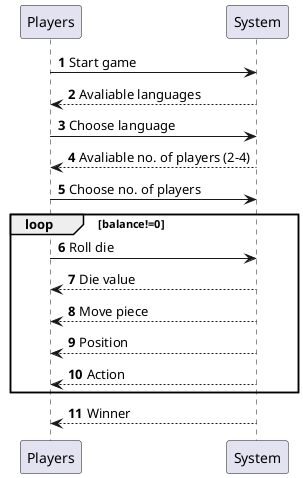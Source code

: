 @startuml
'https://plantuml.com/sequence-diagram

autonumber

Players -> System: Start game
Players <-- System: Avaliable languages
Players -> System: Choose language
Players <-- System: Avaliable no. of players (2-4)
Players -> System: Choose no. of players
loop balance!=0
Players -> System: Roll die
Players <-- System: Die value
Players <-- System: Move piece
Players <-- System: Position
Players <-- System: Action
end
Players <-- System: Winner


@enduml